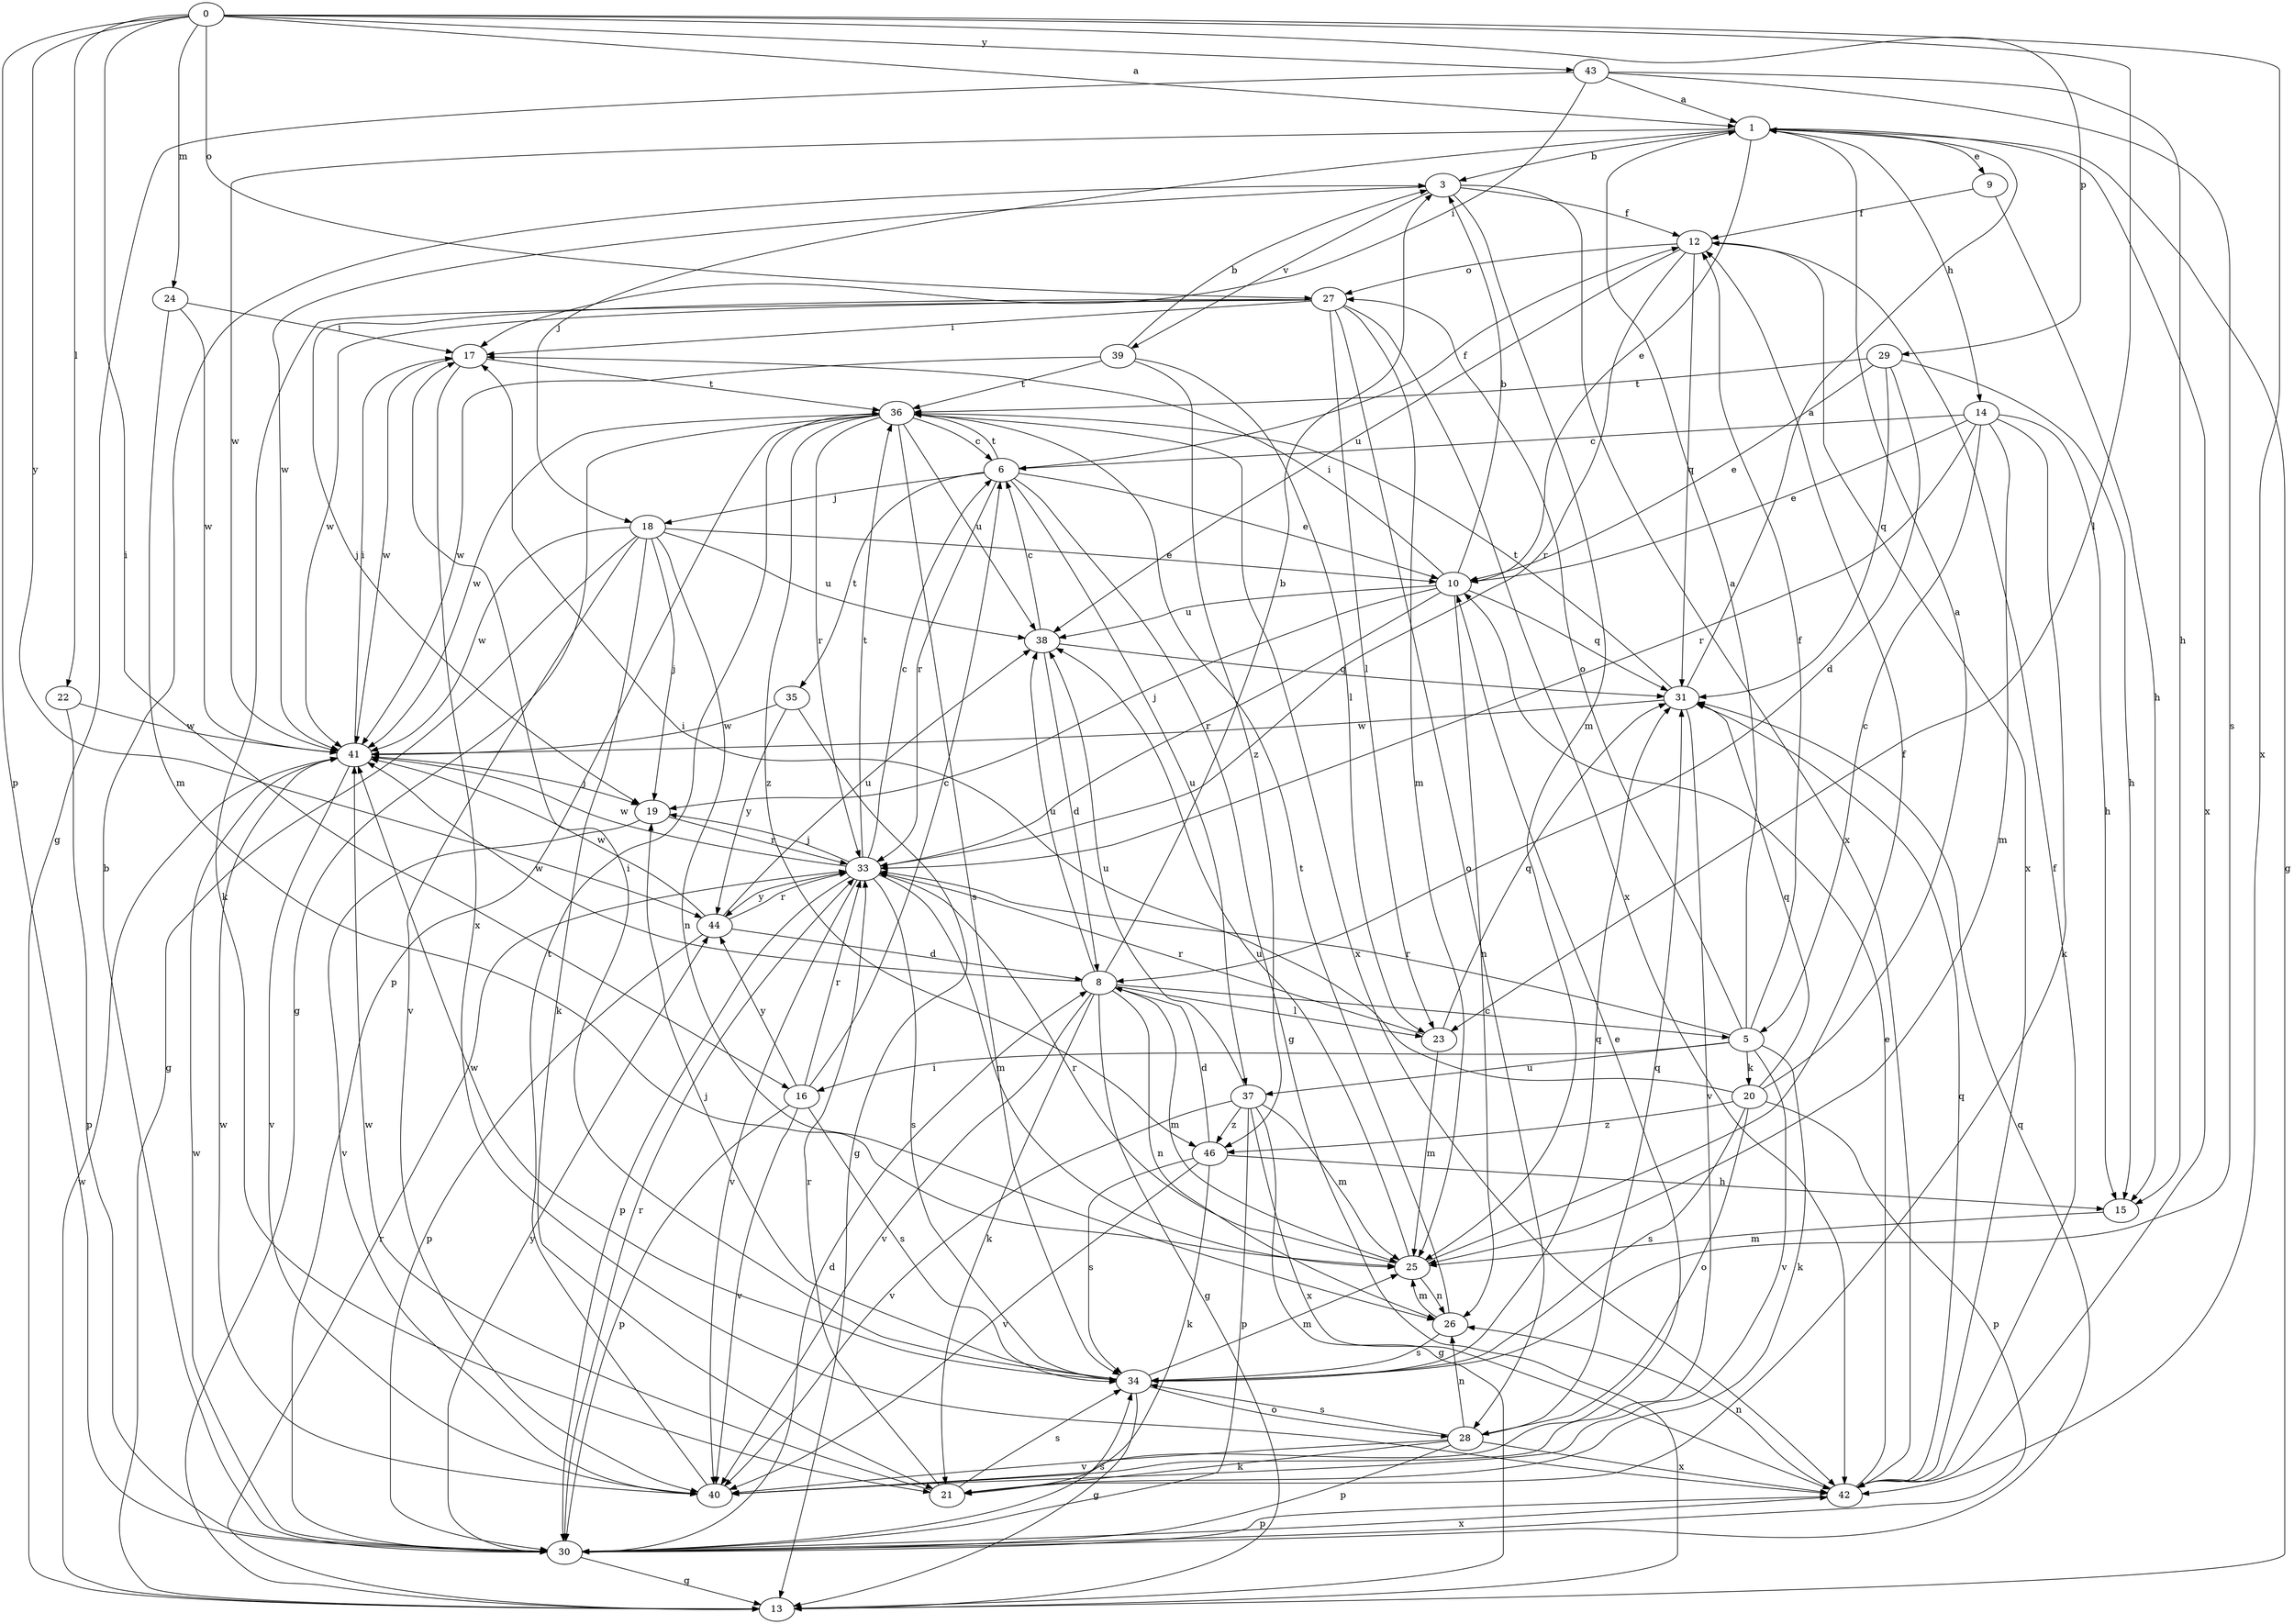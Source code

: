 strict digraph  {
0;
1;
3;
5;
6;
8;
9;
10;
12;
13;
14;
15;
16;
17;
18;
19;
20;
21;
22;
23;
24;
25;
26;
27;
28;
29;
30;
31;
33;
34;
35;
36;
37;
38;
39;
40;
41;
42;
43;
44;
46;
0 -> 1  [label=a];
0 -> 16  [label=i];
0 -> 22  [label=l];
0 -> 23  [label=l];
0 -> 24  [label=m];
0 -> 27  [label=o];
0 -> 29  [label=p];
0 -> 30  [label=p];
0 -> 42  [label=x];
0 -> 43  [label=y];
0 -> 44  [label=y];
1 -> 3  [label=b];
1 -> 9  [label=e];
1 -> 10  [label=e];
1 -> 13  [label=g];
1 -> 14  [label=h];
1 -> 18  [label=j];
1 -> 41  [label=w];
1 -> 42  [label=x];
3 -> 12  [label=f];
3 -> 25  [label=m];
3 -> 39  [label=v];
3 -> 41  [label=w];
3 -> 42  [label=x];
5 -> 1  [label=a];
5 -> 12  [label=f];
5 -> 16  [label=i];
5 -> 20  [label=k];
5 -> 21  [label=k];
5 -> 27  [label=o];
5 -> 33  [label=r];
5 -> 37  [label=u];
5 -> 40  [label=v];
6 -> 10  [label=e];
6 -> 12  [label=f];
6 -> 13  [label=g];
6 -> 18  [label=j];
6 -> 33  [label=r];
6 -> 35  [label=t];
6 -> 36  [label=t];
6 -> 37  [label=u];
8 -> 3  [label=b];
8 -> 5  [label=c];
8 -> 13  [label=g];
8 -> 21  [label=k];
8 -> 23  [label=l];
8 -> 25  [label=m];
8 -> 26  [label=n];
8 -> 38  [label=u];
8 -> 40  [label=v];
8 -> 41  [label=w];
9 -> 12  [label=f];
9 -> 15  [label=h];
10 -> 3  [label=b];
10 -> 17  [label=i];
10 -> 19  [label=j];
10 -> 26  [label=n];
10 -> 31  [label=q];
10 -> 33  [label=r];
10 -> 38  [label=u];
12 -> 27  [label=o];
12 -> 31  [label=q];
12 -> 33  [label=r];
12 -> 38  [label=u];
12 -> 42  [label=x];
13 -> 33  [label=r];
13 -> 41  [label=w];
14 -> 5  [label=c];
14 -> 6  [label=c];
14 -> 10  [label=e];
14 -> 15  [label=h];
14 -> 21  [label=k];
14 -> 25  [label=m];
14 -> 33  [label=r];
15 -> 25  [label=m];
16 -> 6  [label=c];
16 -> 30  [label=p];
16 -> 33  [label=r];
16 -> 34  [label=s];
16 -> 40  [label=v];
16 -> 44  [label=y];
17 -> 36  [label=t];
17 -> 41  [label=w];
17 -> 42  [label=x];
18 -> 10  [label=e];
18 -> 13  [label=g];
18 -> 19  [label=j];
18 -> 21  [label=k];
18 -> 26  [label=n];
18 -> 38  [label=u];
18 -> 40  [label=v];
18 -> 41  [label=w];
19 -> 33  [label=r];
19 -> 40  [label=v];
20 -> 1  [label=a];
20 -> 17  [label=i];
20 -> 28  [label=o];
20 -> 30  [label=p];
20 -> 31  [label=q];
20 -> 34  [label=s];
20 -> 46  [label=z];
21 -> 33  [label=r];
21 -> 34  [label=s];
21 -> 41  [label=w];
22 -> 30  [label=p];
22 -> 41  [label=w];
23 -> 25  [label=m];
23 -> 31  [label=q];
23 -> 33  [label=r];
24 -> 17  [label=i];
24 -> 25  [label=m];
24 -> 41  [label=w];
25 -> 12  [label=f];
25 -> 26  [label=n];
25 -> 33  [label=r];
25 -> 38  [label=u];
26 -> 25  [label=m];
26 -> 34  [label=s];
26 -> 36  [label=t];
27 -> 17  [label=i];
27 -> 19  [label=j];
27 -> 21  [label=k];
27 -> 23  [label=l];
27 -> 25  [label=m];
27 -> 28  [label=o];
27 -> 41  [label=w];
27 -> 42  [label=x];
28 -> 21  [label=k];
28 -> 26  [label=n];
28 -> 30  [label=p];
28 -> 31  [label=q];
28 -> 34  [label=s];
28 -> 40  [label=v];
28 -> 42  [label=x];
29 -> 8  [label=d];
29 -> 10  [label=e];
29 -> 15  [label=h];
29 -> 31  [label=q];
29 -> 36  [label=t];
30 -> 3  [label=b];
30 -> 8  [label=d];
30 -> 13  [label=g];
30 -> 31  [label=q];
30 -> 33  [label=r];
30 -> 34  [label=s];
30 -> 41  [label=w];
30 -> 42  [label=x];
30 -> 44  [label=y];
31 -> 1  [label=a];
31 -> 36  [label=t];
31 -> 40  [label=v];
31 -> 41  [label=w];
33 -> 6  [label=c];
33 -> 19  [label=j];
33 -> 25  [label=m];
33 -> 30  [label=p];
33 -> 34  [label=s];
33 -> 36  [label=t];
33 -> 40  [label=v];
33 -> 41  [label=w];
33 -> 44  [label=y];
34 -> 13  [label=g];
34 -> 17  [label=i];
34 -> 19  [label=j];
34 -> 25  [label=m];
34 -> 28  [label=o];
34 -> 31  [label=q];
34 -> 41  [label=w];
35 -> 13  [label=g];
35 -> 41  [label=w];
35 -> 44  [label=y];
36 -> 6  [label=c];
36 -> 13  [label=g];
36 -> 30  [label=p];
36 -> 33  [label=r];
36 -> 34  [label=s];
36 -> 38  [label=u];
36 -> 41  [label=w];
36 -> 42  [label=x];
36 -> 46  [label=z];
37 -> 13  [label=g];
37 -> 25  [label=m];
37 -> 30  [label=p];
37 -> 38  [label=u];
37 -> 40  [label=v];
37 -> 42  [label=x];
37 -> 46  [label=z];
38 -> 6  [label=c];
38 -> 8  [label=d];
38 -> 31  [label=q];
39 -> 3  [label=b];
39 -> 23  [label=l];
39 -> 36  [label=t];
39 -> 41  [label=w];
39 -> 46  [label=z];
40 -> 10  [label=e];
40 -> 36  [label=t];
40 -> 41  [label=w];
41 -> 17  [label=i];
41 -> 19  [label=j];
41 -> 40  [label=v];
42 -> 10  [label=e];
42 -> 12  [label=f];
42 -> 26  [label=n];
42 -> 30  [label=p];
42 -> 31  [label=q];
43 -> 1  [label=a];
43 -> 13  [label=g];
43 -> 15  [label=h];
43 -> 17  [label=i];
43 -> 34  [label=s];
44 -> 8  [label=d];
44 -> 30  [label=p];
44 -> 33  [label=r];
44 -> 38  [label=u];
44 -> 41  [label=w];
46 -> 8  [label=d];
46 -> 15  [label=h];
46 -> 21  [label=k];
46 -> 34  [label=s];
46 -> 40  [label=v];
}
